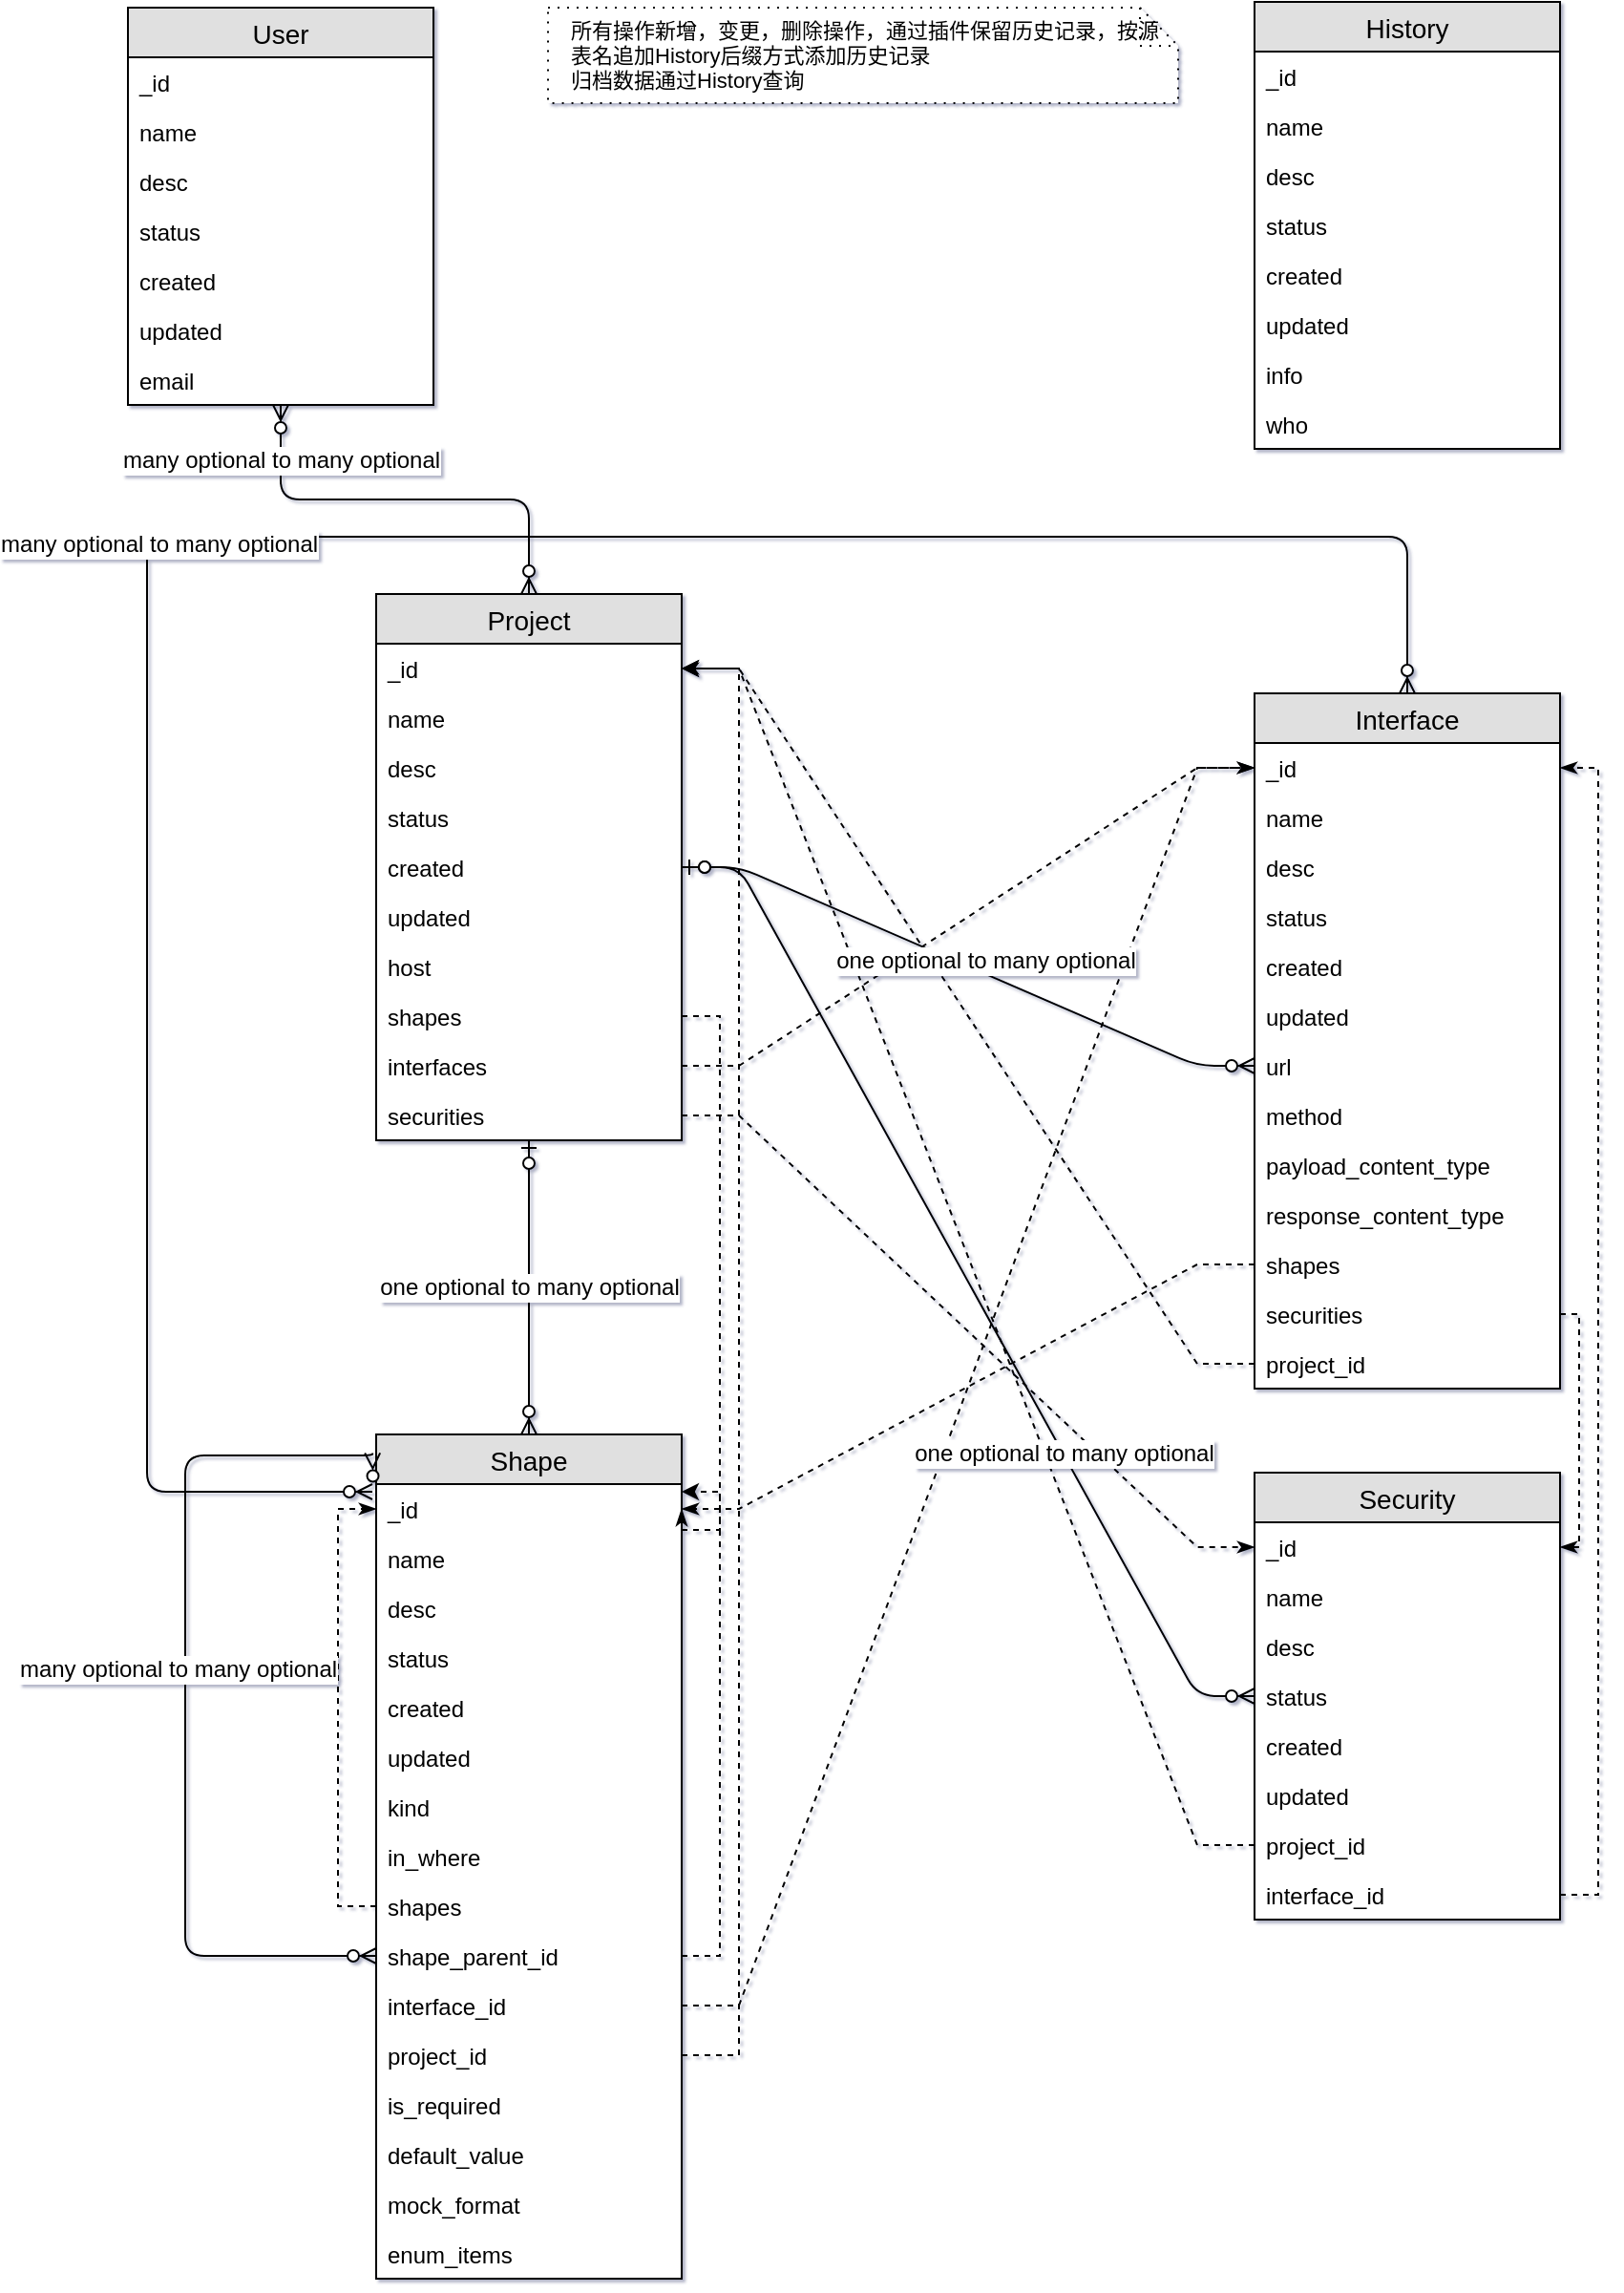 <mxfile version="12.1.2" type="github" pages="1">
  <diagram id="xwn4igHJJTcLy6LHrwpA" name="第 1 页">
    <mxGraphModel dx="1999" dy="682" grid="1" gridSize="10" guides="1" tooltips="1" connect="1" arrows="1" fold="1" page="1" pageScale="1" pageWidth="827" pageHeight="1169" background="none" math="0" shadow="1">
      <root>
        <mxCell id="0"/>
        <mxCell id="1" parent="0"/>
        <mxCell id="aHNtrxaZ0qjEewPJSjyl-181" style="edgeStyle=entityRelationEdgeStyle;rounded=0;orthogonalLoop=1;jettySize=auto;html=1;endArrow=classicThin;endFill=1;dashed=1;" parent="1" source="aHNtrxaZ0qjEewPJSjyl-150" target="aHNtrxaZ0qjEewPJSjyl-75" edge="1">
          <mxGeometry relative="1" as="geometry"/>
        </mxCell>
        <mxCell id="aHNtrxaZ0qjEewPJSjyl-1" value="History" style="swimlane;fontStyle=0;childLayout=stackLayout;horizontal=1;startSize=26;fillColor=#e0e0e0;horizontalStack=0;resizeParent=1;resizeParentMax=0;resizeLast=0;collapsible=1;marginBottom=0;swimlaneFillColor=#ffffff;align=center;fontSize=14;" parent="1" vertex="1">
          <mxGeometry x="590" y="120" width="160" height="234" as="geometry"/>
        </mxCell>
        <mxCell id="aHNtrxaZ0qjEewPJSjyl-2" value="_id" style="text;strokeColor=none;fillColor=none;spacingLeft=4;spacingRight=4;overflow=hidden;rotatable=0;points=[[0,0.5],[1,0.5]];portConstraint=eastwest;fontSize=12;" parent="aHNtrxaZ0qjEewPJSjyl-1" vertex="1">
          <mxGeometry y="26" width="160" height="26" as="geometry"/>
        </mxCell>
        <mxCell id="aHNtrxaZ0qjEewPJSjyl-72" value="name" style="text;strokeColor=none;fillColor=none;spacingLeft=4;spacingRight=4;overflow=hidden;rotatable=0;points=[[0,0.5],[1,0.5]];portConstraint=eastwest;fontSize=12;" parent="aHNtrxaZ0qjEewPJSjyl-1" vertex="1">
          <mxGeometry y="52" width="160" height="26" as="geometry"/>
        </mxCell>
        <mxCell id="aHNtrxaZ0qjEewPJSjyl-5" value="desc" style="text;strokeColor=none;fillColor=none;spacingLeft=4;spacingRight=4;overflow=hidden;rotatable=0;points=[[0,0.5],[1,0.5]];portConstraint=eastwest;fontSize=12;" parent="aHNtrxaZ0qjEewPJSjyl-1" vertex="1">
          <mxGeometry y="78" width="160" height="26" as="geometry"/>
        </mxCell>
        <mxCell id="aHNtrxaZ0qjEewPJSjyl-3" value="status" style="text;strokeColor=none;fillColor=none;spacingLeft=4;spacingRight=4;overflow=hidden;rotatable=0;points=[[0,0.5],[1,0.5]];portConstraint=eastwest;fontSize=12;" parent="aHNtrxaZ0qjEewPJSjyl-1" vertex="1">
          <mxGeometry y="104" width="160" height="26" as="geometry"/>
        </mxCell>
        <mxCell id="aHNtrxaZ0qjEewPJSjyl-12" value="created" style="text;strokeColor=none;fillColor=none;spacingLeft=4;spacingRight=4;overflow=hidden;rotatable=0;points=[[0,0.5],[1,0.5]];portConstraint=eastwest;fontSize=12;" parent="aHNtrxaZ0qjEewPJSjyl-1" vertex="1">
          <mxGeometry y="130" width="160" height="26" as="geometry"/>
        </mxCell>
        <mxCell id="aHNtrxaZ0qjEewPJSjyl-14" value="updated" style="text;strokeColor=none;fillColor=none;spacingLeft=4;spacingRight=4;overflow=hidden;rotatable=0;points=[[0,0.5],[1,0.5]];portConstraint=eastwest;fontSize=12;" parent="aHNtrxaZ0qjEewPJSjyl-1" vertex="1">
          <mxGeometry y="156" width="160" height="26" as="geometry"/>
        </mxCell>
        <mxCell id="aHNtrxaZ0qjEewPJSjyl-15" value="info" style="text;strokeColor=none;fillColor=none;spacingLeft=4;spacingRight=4;overflow=hidden;rotatable=0;points=[[0,0.5],[1,0.5]];portConstraint=eastwest;fontSize=12;" parent="aHNtrxaZ0qjEewPJSjyl-1" vertex="1">
          <mxGeometry y="182" width="160" height="26" as="geometry"/>
        </mxCell>
        <mxCell id="aHNtrxaZ0qjEewPJSjyl-16" value="who" style="text;strokeColor=none;fillColor=none;spacingLeft=4;spacingRight=4;overflow=hidden;rotatable=0;points=[[0,0.5],[1,0.5]];portConstraint=eastwest;fontSize=12;" parent="aHNtrxaZ0qjEewPJSjyl-1" vertex="1">
          <mxGeometry y="208" width="160" height="26" as="geometry"/>
        </mxCell>
        <mxCell id="aHNtrxaZ0qjEewPJSjyl-18" value="Interface" style="swimlane;fontStyle=0;childLayout=stackLayout;horizontal=1;startSize=26;fillColor=#e0e0e0;horizontalStack=0;resizeParent=1;resizeParentMax=0;resizeLast=0;collapsible=1;marginBottom=0;swimlaneFillColor=#ffffff;align=center;fontSize=14;" parent="1" vertex="1">
          <mxGeometry x="590" y="482" width="160" height="364" as="geometry"/>
        </mxCell>
        <mxCell id="aHNtrxaZ0qjEewPJSjyl-74" value="_id" style="text;strokeColor=none;fillColor=none;spacingLeft=4;spacingRight=4;overflow=hidden;rotatable=0;points=[[0,0.5],[1,0.5]];portConstraint=eastwest;fontSize=12;" parent="aHNtrxaZ0qjEewPJSjyl-18" vertex="1">
          <mxGeometry y="26" width="160" height="26" as="geometry"/>
        </mxCell>
        <mxCell id="aHNtrxaZ0qjEewPJSjyl-19" value="name" style="text;strokeColor=none;fillColor=none;spacingLeft=4;spacingRight=4;overflow=hidden;rotatable=0;points=[[0,0.5],[1,0.5]];portConstraint=eastwest;fontSize=12;" parent="aHNtrxaZ0qjEewPJSjyl-18" vertex="1">
          <mxGeometry y="52" width="160" height="26" as="geometry"/>
        </mxCell>
        <mxCell id="aHNtrxaZ0qjEewPJSjyl-20" value="desc" style="text;strokeColor=none;fillColor=none;spacingLeft=4;spacingRight=4;overflow=hidden;rotatable=0;points=[[0,0.5],[1,0.5]];portConstraint=eastwest;fontSize=12;" parent="aHNtrxaZ0qjEewPJSjyl-18" vertex="1">
          <mxGeometry y="78" width="160" height="26" as="geometry"/>
        </mxCell>
        <mxCell id="aHNtrxaZ0qjEewPJSjyl-21" value="status" style="text;strokeColor=none;fillColor=none;spacingLeft=4;spacingRight=4;overflow=hidden;rotatable=0;points=[[0,0.5],[1,0.5]];portConstraint=eastwest;fontSize=12;" parent="aHNtrxaZ0qjEewPJSjyl-18" vertex="1">
          <mxGeometry y="104" width="160" height="26" as="geometry"/>
        </mxCell>
        <mxCell id="aHNtrxaZ0qjEewPJSjyl-23" value="created" style="text;strokeColor=none;fillColor=none;spacingLeft=4;spacingRight=4;overflow=hidden;rotatable=0;points=[[0,0.5],[1,0.5]];portConstraint=eastwest;fontSize=12;" parent="aHNtrxaZ0qjEewPJSjyl-18" vertex="1">
          <mxGeometry y="130" width="160" height="26" as="geometry"/>
        </mxCell>
        <mxCell id="aHNtrxaZ0qjEewPJSjyl-25" value="updated" style="text;strokeColor=none;fillColor=none;spacingLeft=4;spacingRight=4;overflow=hidden;rotatable=0;points=[[0,0.5],[1,0.5]];portConstraint=eastwest;fontSize=12;" parent="aHNtrxaZ0qjEewPJSjyl-18" vertex="1">
          <mxGeometry y="156" width="160" height="26" as="geometry"/>
        </mxCell>
        <mxCell id="aHNtrxaZ0qjEewPJSjyl-136" value="url" style="text;strokeColor=none;fillColor=none;spacingLeft=4;spacingRight=4;overflow=hidden;rotatable=0;points=[[0,0.5],[1,0.5]];portConstraint=eastwest;fontSize=12;" parent="aHNtrxaZ0qjEewPJSjyl-18" vertex="1">
          <mxGeometry y="182" width="160" height="26" as="geometry"/>
        </mxCell>
        <mxCell id="guBHrrhvnpF53NthXcfK-2" value="method" style="text;strokeColor=none;fillColor=none;spacingLeft=4;spacingRight=4;overflow=hidden;rotatable=0;points=[[0,0.5],[1,0.5]];portConstraint=eastwest;fontSize=12;" vertex="1" parent="aHNtrxaZ0qjEewPJSjyl-18">
          <mxGeometry y="208" width="160" height="26" as="geometry"/>
        </mxCell>
        <mxCell id="guBHrrhvnpF53NthXcfK-1" value="payload_content_type" style="text;strokeColor=none;fillColor=none;spacingLeft=4;spacingRight=4;overflow=hidden;rotatable=0;points=[[0,0.5],[1,0.5]];portConstraint=eastwest;fontSize=12;" vertex="1" parent="aHNtrxaZ0qjEewPJSjyl-18">
          <mxGeometry y="234" width="160" height="26" as="geometry"/>
        </mxCell>
        <mxCell id="aHNtrxaZ0qjEewPJSjyl-137" value="response_content_type" style="text;strokeColor=none;fillColor=none;spacingLeft=4;spacingRight=4;overflow=hidden;rotatable=0;points=[[0,0.5],[1,0.5]];portConstraint=eastwest;fontSize=12;" parent="aHNtrxaZ0qjEewPJSjyl-18" vertex="1">
          <mxGeometry y="260" width="160" height="26" as="geometry"/>
        </mxCell>
        <mxCell id="aHNtrxaZ0qjEewPJSjyl-150" value="shapes" style="text;strokeColor=none;fillColor=none;spacingLeft=4;spacingRight=4;overflow=hidden;rotatable=0;points=[[0,0.5],[1,0.5]];portConstraint=eastwest;fontSize=12;" parent="aHNtrxaZ0qjEewPJSjyl-18" vertex="1">
          <mxGeometry y="286" width="160" height="26" as="geometry"/>
        </mxCell>
        <mxCell id="aHNtrxaZ0qjEewPJSjyl-26" value="securities" style="text;strokeColor=none;fillColor=none;spacingLeft=4;spacingRight=4;overflow=hidden;rotatable=0;points=[[0,0.5],[1,0.5]];portConstraint=eastwest;fontSize=12;" parent="aHNtrxaZ0qjEewPJSjyl-18" vertex="1">
          <mxGeometry y="312" width="160" height="26" as="geometry"/>
        </mxCell>
        <mxCell id="aHNtrxaZ0qjEewPJSjyl-139" value="project_id" style="text;strokeColor=none;fillColor=none;spacingLeft=4;spacingRight=4;overflow=hidden;rotatable=0;points=[[0,0.5],[1,0.5]];portConstraint=eastwest;fontSize=12;" parent="aHNtrxaZ0qjEewPJSjyl-18" vertex="1">
          <mxGeometry y="338" width="160" height="26" as="geometry"/>
        </mxCell>
        <mxCell id="aHNtrxaZ0qjEewPJSjyl-29" value="Shape" style="swimlane;fontStyle=0;childLayout=stackLayout;horizontal=1;startSize=26;fillColor=#e0e0e0;horizontalStack=0;resizeParent=1;resizeParentMax=0;resizeLast=0;collapsible=1;marginBottom=0;swimlaneFillColor=#ffffff;align=center;fontSize=14;" parent="1" vertex="1">
          <mxGeometry x="130" y="870" width="160" height="442" as="geometry"/>
        </mxCell>
        <mxCell id="aHNtrxaZ0qjEewPJSjyl-75" value="_id" style="text;strokeColor=none;fillColor=none;spacingLeft=4;spacingRight=4;overflow=hidden;rotatable=0;points=[[0,0.5],[1,0.5]];portConstraint=eastwest;fontSize=12;" parent="aHNtrxaZ0qjEewPJSjyl-29" vertex="1">
          <mxGeometry y="26" width="160" height="26" as="geometry"/>
        </mxCell>
        <mxCell id="aHNtrxaZ0qjEewPJSjyl-30" value="name" style="text;strokeColor=none;fillColor=none;spacingLeft=4;spacingRight=4;overflow=hidden;rotatable=0;points=[[0,0.5],[1,0.5]];portConstraint=eastwest;fontSize=12;" parent="aHNtrxaZ0qjEewPJSjyl-29" vertex="1">
          <mxGeometry y="52" width="160" height="26" as="geometry"/>
        </mxCell>
        <mxCell id="aHNtrxaZ0qjEewPJSjyl-31" value="desc" style="text;strokeColor=none;fillColor=none;spacingLeft=4;spacingRight=4;overflow=hidden;rotatable=0;points=[[0,0.5],[1,0.5]];portConstraint=eastwest;fontSize=12;" parent="aHNtrxaZ0qjEewPJSjyl-29" vertex="1">
          <mxGeometry y="78" width="160" height="26" as="geometry"/>
        </mxCell>
        <mxCell id="aHNtrxaZ0qjEewPJSjyl-32" value="status" style="text;strokeColor=none;fillColor=none;spacingLeft=4;spacingRight=4;overflow=hidden;rotatable=0;points=[[0,0.5],[1,0.5]];portConstraint=eastwest;fontSize=12;" parent="aHNtrxaZ0qjEewPJSjyl-29" vertex="1">
          <mxGeometry y="104" width="160" height="26" as="geometry"/>
        </mxCell>
        <mxCell id="aHNtrxaZ0qjEewPJSjyl-111" value="created" style="text;strokeColor=none;fillColor=none;spacingLeft=4;spacingRight=4;overflow=hidden;rotatable=0;points=[[0,0.5],[1,0.5]];portConstraint=eastwest;fontSize=12;" parent="aHNtrxaZ0qjEewPJSjyl-29" vertex="1">
          <mxGeometry y="130" width="160" height="26" as="geometry"/>
        </mxCell>
        <mxCell id="aHNtrxaZ0qjEewPJSjyl-36" value="updated" style="text;strokeColor=none;fillColor=none;spacingLeft=4;spacingRight=4;overflow=hidden;rotatable=0;points=[[0,0.5],[1,0.5]];portConstraint=eastwest;fontSize=12;" parent="aHNtrxaZ0qjEewPJSjyl-29" vertex="1">
          <mxGeometry y="156" width="160" height="26" as="geometry"/>
        </mxCell>
        <mxCell id="aHNtrxaZ0qjEewPJSjyl-133" value="kind" style="text;strokeColor=none;fillColor=none;spacingLeft=4;spacingRight=4;overflow=hidden;rotatable=0;points=[[0,0.5],[1,0.5]];portConstraint=eastwest;fontSize=12;" parent="aHNtrxaZ0qjEewPJSjyl-29" vertex="1">
          <mxGeometry y="182" width="160" height="26" as="geometry"/>
        </mxCell>
        <mxCell id="aHNtrxaZ0qjEewPJSjyl-155" value="in_where" style="text;strokeColor=none;fillColor=none;spacingLeft=4;spacingRight=4;overflow=hidden;rotatable=0;points=[[0,0.5],[1,0.5]];portConstraint=eastwest;fontSize=12;" parent="aHNtrxaZ0qjEewPJSjyl-29" vertex="1">
          <mxGeometry y="208" width="160" height="26" as="geometry"/>
        </mxCell>
        <mxCell id="aHNtrxaZ0qjEewPJSjyl-175" style="rounded=0;orthogonalLoop=1;jettySize=auto;html=1;exitX=0;exitY=0.5;exitDx=0;exitDy=0;entryX=0;entryY=0.5;entryDx=0;entryDy=0;endArrow=classicThin;endFill=1;edgeStyle=orthogonalEdgeStyle;dashed=1;" parent="aHNtrxaZ0qjEewPJSjyl-29" source="aHNtrxaZ0qjEewPJSjyl-110" target="aHNtrxaZ0qjEewPJSjyl-75" edge="1">
          <mxGeometry relative="1" as="geometry"/>
        </mxCell>
        <mxCell id="aHNtrxaZ0qjEewPJSjyl-110" value="shapes" style="text;strokeColor=none;fillColor=none;spacingLeft=4;spacingRight=4;overflow=hidden;rotatable=0;points=[[0,0.5],[1,0.5]];portConstraint=eastwest;fontSize=12;" parent="aHNtrxaZ0qjEewPJSjyl-29" vertex="1">
          <mxGeometry y="234" width="160" height="26" as="geometry"/>
        </mxCell>
        <mxCell id="guBHrrhvnpF53NthXcfK-6" style="edgeStyle=orthogonalEdgeStyle;rounded=0;orthogonalLoop=1;jettySize=auto;html=1;exitX=1;exitY=0.5;exitDx=0;exitDy=0;entryX=1;entryY=0.154;entryDx=0;entryDy=0;entryPerimeter=0;dashed=1;" edge="1" parent="aHNtrxaZ0qjEewPJSjyl-29" source="guBHrrhvnpF53NthXcfK-5" target="aHNtrxaZ0qjEewPJSjyl-75">
          <mxGeometry relative="1" as="geometry"/>
        </mxCell>
        <mxCell id="guBHrrhvnpF53NthXcfK-5" value="shape_parent_id" style="text;strokeColor=none;fillColor=none;spacingLeft=4;spacingRight=4;overflow=hidden;rotatable=0;points=[[0,0.5],[1,0.5]];portConstraint=eastwest;fontSize=12;" vertex="1" parent="aHNtrxaZ0qjEewPJSjyl-29">
          <mxGeometry y="260" width="160" height="26" as="geometry"/>
        </mxCell>
        <mxCell id="aHNtrxaZ0qjEewPJSjyl-161" value="interface_id" style="text;strokeColor=none;fillColor=none;spacingLeft=4;spacingRight=4;overflow=hidden;rotatable=0;points=[[0,0.5],[1,0.5]];portConstraint=eastwest;fontSize=12;" parent="aHNtrxaZ0qjEewPJSjyl-29" vertex="1">
          <mxGeometry y="286" width="160" height="26" as="geometry"/>
        </mxCell>
        <mxCell id="aHNtrxaZ0qjEewPJSjyl-177" value="" style="fontSize=12;html=1;endArrow=ERzeroToMany;endFill=1;startArrow=ERzeroToMany;entryX=-0.012;entryY=0.022;entryDx=0;entryDy=0;entryPerimeter=0;exitX=0;exitY=0.5;exitDx=0;exitDy=0;edgeStyle=orthogonalEdgeStyle;" parent="aHNtrxaZ0qjEewPJSjyl-29" target="aHNtrxaZ0qjEewPJSjyl-29" edge="1">
          <mxGeometry width="100" height="100" relative="1" as="geometry">
            <mxPoint y="273" as="sourcePoint"/>
            <mxPoint x="20" y="247" as="targetPoint"/>
            <Array as="points">
              <mxPoint x="-100" y="273"/>
              <mxPoint x="-100" y="11"/>
            </Array>
          </mxGeometry>
        </mxCell>
        <mxCell id="aHNtrxaZ0qjEewPJSjyl-178" value="many&amp;nbsp;optional to many optional" style="text;html=1;resizable=0;points=[];align=center;verticalAlign=middle;labelBackgroundColor=#ffffff;" parent="aHNtrxaZ0qjEewPJSjyl-177" vertex="1" connectable="0">
          <mxGeometry x="0.083" y="4" relative="1" as="geometry">
            <mxPoint as="offset"/>
          </mxGeometry>
        </mxCell>
        <mxCell id="aHNtrxaZ0qjEewPJSjyl-37" value="project_id" style="text;strokeColor=none;fillColor=none;spacingLeft=4;spacingRight=4;overflow=hidden;rotatable=0;points=[[0,0.5],[1,0.5]];portConstraint=eastwest;fontSize=12;" parent="aHNtrxaZ0qjEewPJSjyl-29" vertex="1">
          <mxGeometry y="312" width="160" height="26" as="geometry"/>
        </mxCell>
        <mxCell id="aHNtrxaZ0qjEewPJSjyl-34" value="is_required" style="text;strokeColor=none;fillColor=none;spacingLeft=4;spacingRight=4;overflow=hidden;rotatable=0;points=[[0,0.5],[1,0.5]];portConstraint=eastwest;fontSize=12;" parent="aHNtrxaZ0qjEewPJSjyl-29" vertex="1">
          <mxGeometry y="338" width="160" height="26" as="geometry"/>
        </mxCell>
        <mxCell id="aHNtrxaZ0qjEewPJSjyl-112" value="default_value" style="text;strokeColor=none;fillColor=none;spacingLeft=4;spacingRight=4;overflow=hidden;rotatable=0;points=[[0,0.5],[1,0.5]];portConstraint=eastwest;fontSize=12;" parent="aHNtrxaZ0qjEewPJSjyl-29" vertex="1">
          <mxGeometry y="364" width="160" height="26" as="geometry"/>
        </mxCell>
        <mxCell id="aHNtrxaZ0qjEewPJSjyl-114" value="mock_format" style="text;strokeColor=none;fillColor=none;spacingLeft=4;spacingRight=4;overflow=hidden;rotatable=0;points=[[0,0.5],[1,0.5]];portConstraint=eastwest;fontSize=12;" parent="aHNtrxaZ0qjEewPJSjyl-29" vertex="1">
          <mxGeometry y="390" width="160" height="26" as="geometry"/>
        </mxCell>
        <mxCell id="aHNtrxaZ0qjEewPJSjyl-113" value="enum_items" style="text;strokeColor=none;fillColor=none;spacingLeft=4;spacingRight=4;overflow=hidden;rotatable=0;points=[[0,0.5],[1,0.5]];portConstraint=eastwest;fontSize=12;" parent="aHNtrxaZ0qjEewPJSjyl-29" vertex="1">
          <mxGeometry y="416" width="160" height="26" as="geometry"/>
        </mxCell>
        <mxCell id="aHNtrxaZ0qjEewPJSjyl-41" value="Project" style="swimlane;fontStyle=0;childLayout=stackLayout;horizontal=1;startSize=26;fillColor=#e0e0e0;horizontalStack=0;resizeParent=1;resizeParentMax=0;resizeLast=0;collapsible=1;marginBottom=0;swimlaneFillColor=#ffffff;align=center;fontSize=14;" parent="1" vertex="1">
          <mxGeometry x="130" y="430" width="160" height="286" as="geometry"/>
        </mxCell>
        <mxCell id="aHNtrxaZ0qjEewPJSjyl-76" value="_id" style="text;strokeColor=none;fillColor=none;spacingLeft=4;spacingRight=4;overflow=hidden;rotatable=0;points=[[0,0.5],[1,0.5]];portConstraint=eastwest;fontSize=12;" parent="aHNtrxaZ0qjEewPJSjyl-41" vertex="1">
          <mxGeometry y="26" width="160" height="26" as="geometry"/>
        </mxCell>
        <mxCell id="aHNtrxaZ0qjEewPJSjyl-42" value="name" style="text;strokeColor=none;fillColor=none;spacingLeft=4;spacingRight=4;overflow=hidden;rotatable=0;points=[[0,0.5],[1,0.5]];portConstraint=eastwest;fontSize=12;" parent="aHNtrxaZ0qjEewPJSjyl-41" vertex="1">
          <mxGeometry y="52" width="160" height="26" as="geometry"/>
        </mxCell>
        <mxCell id="aHNtrxaZ0qjEewPJSjyl-43" value="desc" style="text;strokeColor=none;fillColor=none;spacingLeft=4;spacingRight=4;overflow=hidden;rotatable=0;points=[[0,0.5],[1,0.5]];portConstraint=eastwest;fontSize=12;" parent="aHNtrxaZ0qjEewPJSjyl-41" vertex="1">
          <mxGeometry y="78" width="160" height="26" as="geometry"/>
        </mxCell>
        <mxCell id="aHNtrxaZ0qjEewPJSjyl-44" value="status" style="text;strokeColor=none;fillColor=none;spacingLeft=4;spacingRight=4;overflow=hidden;rotatable=0;points=[[0,0.5],[1,0.5]];portConstraint=eastwest;fontSize=12;" parent="aHNtrxaZ0qjEewPJSjyl-41" vertex="1">
          <mxGeometry y="104" width="160" height="26" as="geometry"/>
        </mxCell>
        <mxCell id="aHNtrxaZ0qjEewPJSjyl-46" value="created" style="text;strokeColor=none;fillColor=none;spacingLeft=4;spacingRight=4;overflow=hidden;rotatable=0;points=[[0,0.5],[1,0.5]];portConstraint=eastwest;fontSize=12;" parent="aHNtrxaZ0qjEewPJSjyl-41" vertex="1">
          <mxGeometry y="130" width="160" height="26" as="geometry"/>
        </mxCell>
        <mxCell id="aHNtrxaZ0qjEewPJSjyl-48" value="updated" style="text;strokeColor=none;fillColor=none;spacingLeft=4;spacingRight=4;overflow=hidden;rotatable=0;points=[[0,0.5],[1,0.5]];portConstraint=eastwest;fontSize=12;" parent="aHNtrxaZ0qjEewPJSjyl-41" vertex="1">
          <mxGeometry y="156" width="160" height="26" as="geometry"/>
        </mxCell>
        <mxCell id="aHNtrxaZ0qjEewPJSjyl-49" value="host" style="text;strokeColor=none;fillColor=none;spacingLeft=4;spacingRight=4;overflow=hidden;rotatable=0;points=[[0,0.5],[1,0.5]];portConstraint=eastwest;fontSize=12;" parent="aHNtrxaZ0qjEewPJSjyl-41" vertex="1">
          <mxGeometry y="182" width="160" height="26" as="geometry"/>
        </mxCell>
        <mxCell id="aHNtrxaZ0qjEewPJSjyl-143" value="shapes" style="text;strokeColor=none;fillColor=none;spacingLeft=4;spacingRight=4;overflow=hidden;rotatable=0;points=[[0,0.5],[1,0.5]];portConstraint=eastwest;fontSize=12;" parent="aHNtrxaZ0qjEewPJSjyl-41" vertex="1">
          <mxGeometry y="208" width="160" height="26" as="geometry"/>
        </mxCell>
        <mxCell id="aHNtrxaZ0qjEewPJSjyl-146" value="interfaces" style="text;strokeColor=none;fillColor=none;spacingLeft=4;spacingRight=4;overflow=hidden;rotatable=0;points=[[0,0.5],[1,0.5]];portConstraint=eastwest;fontSize=12;" parent="aHNtrxaZ0qjEewPJSjyl-41" vertex="1">
          <mxGeometry y="234" width="160" height="26" as="geometry"/>
        </mxCell>
        <mxCell id="aHNtrxaZ0qjEewPJSjyl-148" value="securities" style="text;strokeColor=none;fillColor=none;spacingLeft=4;spacingRight=4;overflow=hidden;rotatable=0;points=[[0,0.5],[1,0.5]];portConstraint=eastwest;fontSize=12;" parent="aHNtrxaZ0qjEewPJSjyl-41" vertex="1">
          <mxGeometry y="260" width="160" height="26" as="geometry"/>
        </mxCell>
        <mxCell id="aHNtrxaZ0qjEewPJSjyl-51" value="Security" style="swimlane;fontStyle=0;childLayout=stackLayout;horizontal=1;startSize=26;fillColor=#e0e0e0;horizontalStack=0;resizeParent=1;resizeParentMax=0;resizeLast=0;collapsible=1;marginBottom=0;swimlaneFillColor=#ffffff;align=center;fontSize=14;" parent="1" vertex="1">
          <mxGeometry x="590" y="890" width="160" height="234" as="geometry"/>
        </mxCell>
        <mxCell id="aHNtrxaZ0qjEewPJSjyl-77" value="_id" style="text;strokeColor=none;fillColor=none;spacingLeft=4;spacingRight=4;overflow=hidden;rotatable=0;points=[[0,0.5],[1,0.5]];portConstraint=eastwest;fontSize=12;" parent="aHNtrxaZ0qjEewPJSjyl-51" vertex="1">
          <mxGeometry y="26" width="160" height="26" as="geometry"/>
        </mxCell>
        <mxCell id="aHNtrxaZ0qjEewPJSjyl-52" value="name" style="text;strokeColor=none;fillColor=none;spacingLeft=4;spacingRight=4;overflow=hidden;rotatable=0;points=[[0,0.5],[1,0.5]];portConstraint=eastwest;fontSize=12;" parent="aHNtrxaZ0qjEewPJSjyl-51" vertex="1">
          <mxGeometry y="52" width="160" height="26" as="geometry"/>
        </mxCell>
        <mxCell id="aHNtrxaZ0qjEewPJSjyl-53" value="desc" style="text;strokeColor=none;fillColor=none;spacingLeft=4;spacingRight=4;overflow=hidden;rotatable=0;points=[[0,0.5],[1,0.5]];portConstraint=eastwest;fontSize=12;" parent="aHNtrxaZ0qjEewPJSjyl-51" vertex="1">
          <mxGeometry y="78" width="160" height="26" as="geometry"/>
        </mxCell>
        <mxCell id="aHNtrxaZ0qjEewPJSjyl-54" value="status" style="text;strokeColor=none;fillColor=none;spacingLeft=4;spacingRight=4;overflow=hidden;rotatable=0;points=[[0,0.5],[1,0.5]];portConstraint=eastwest;fontSize=12;" parent="aHNtrxaZ0qjEewPJSjyl-51" vertex="1">
          <mxGeometry y="104" width="160" height="26" as="geometry"/>
        </mxCell>
        <mxCell id="aHNtrxaZ0qjEewPJSjyl-56" value="created" style="text;strokeColor=none;fillColor=none;spacingLeft=4;spacingRight=4;overflow=hidden;rotatable=0;points=[[0,0.5],[1,0.5]];portConstraint=eastwest;fontSize=12;" parent="aHNtrxaZ0qjEewPJSjyl-51" vertex="1">
          <mxGeometry y="130" width="160" height="26" as="geometry"/>
        </mxCell>
        <mxCell id="aHNtrxaZ0qjEewPJSjyl-58" value="updated" style="text;strokeColor=none;fillColor=none;spacingLeft=4;spacingRight=4;overflow=hidden;rotatable=0;points=[[0,0.5],[1,0.5]];portConstraint=eastwest;fontSize=12;" parent="aHNtrxaZ0qjEewPJSjyl-51" vertex="1">
          <mxGeometry y="156" width="160" height="26" as="geometry"/>
        </mxCell>
        <mxCell id="aHNtrxaZ0qjEewPJSjyl-89" value="project_id" style="text;strokeColor=none;fillColor=none;spacingLeft=4;spacingRight=4;overflow=hidden;rotatable=0;points=[[0,0.5],[1,0.5]];portConstraint=eastwest;fontSize=12;" parent="aHNtrxaZ0qjEewPJSjyl-51" vertex="1">
          <mxGeometry y="182" width="160" height="26" as="geometry"/>
        </mxCell>
        <mxCell id="aHNtrxaZ0qjEewPJSjyl-182" value="interface_id" style="text;strokeColor=none;fillColor=none;spacingLeft=4;spacingRight=4;overflow=hidden;rotatable=0;points=[[0,0.5],[1,0.5]];portConstraint=eastwest;fontSize=12;" parent="aHNtrxaZ0qjEewPJSjyl-51" vertex="1">
          <mxGeometry y="208" width="160" height="26" as="geometry"/>
        </mxCell>
        <mxCell id="aHNtrxaZ0qjEewPJSjyl-61" value="User" style="swimlane;fontStyle=0;childLayout=stackLayout;horizontal=1;startSize=26;fillColor=#e0e0e0;horizontalStack=0;resizeParent=1;resizeParentMax=0;resizeLast=0;collapsible=1;marginBottom=0;swimlaneFillColor=#ffffff;align=center;fontSize=14;" parent="1" vertex="1">
          <mxGeometry y="123" width="160" height="208" as="geometry"/>
        </mxCell>
        <mxCell id="aHNtrxaZ0qjEewPJSjyl-78" value="_id" style="text;strokeColor=none;fillColor=none;spacingLeft=4;spacingRight=4;overflow=hidden;rotatable=0;points=[[0,0.5],[1,0.5]];portConstraint=eastwest;fontSize=12;" parent="aHNtrxaZ0qjEewPJSjyl-61" vertex="1">
          <mxGeometry y="26" width="160" height="26" as="geometry"/>
        </mxCell>
        <mxCell id="aHNtrxaZ0qjEewPJSjyl-62" value="name" style="text;strokeColor=none;fillColor=none;spacingLeft=4;spacingRight=4;overflow=hidden;rotatable=0;points=[[0,0.5],[1,0.5]];portConstraint=eastwest;fontSize=12;" parent="aHNtrxaZ0qjEewPJSjyl-61" vertex="1">
          <mxGeometry y="52" width="160" height="26" as="geometry"/>
        </mxCell>
        <mxCell id="aHNtrxaZ0qjEewPJSjyl-63" value="desc" style="text;strokeColor=none;fillColor=none;spacingLeft=4;spacingRight=4;overflow=hidden;rotatable=0;points=[[0,0.5],[1,0.5]];portConstraint=eastwest;fontSize=12;" parent="aHNtrxaZ0qjEewPJSjyl-61" vertex="1">
          <mxGeometry y="78" width="160" height="26" as="geometry"/>
        </mxCell>
        <mxCell id="aHNtrxaZ0qjEewPJSjyl-64" value="status" style="text;strokeColor=none;fillColor=none;spacingLeft=4;spacingRight=4;overflow=hidden;rotatable=0;points=[[0,0.5],[1,0.5]];portConstraint=eastwest;fontSize=12;" parent="aHNtrxaZ0qjEewPJSjyl-61" vertex="1">
          <mxGeometry y="104" width="160" height="26" as="geometry"/>
        </mxCell>
        <mxCell id="aHNtrxaZ0qjEewPJSjyl-66" value="created" style="text;strokeColor=none;fillColor=none;spacingLeft=4;spacingRight=4;overflow=hidden;rotatable=0;points=[[0,0.5],[1,0.5]];portConstraint=eastwest;fontSize=12;" parent="aHNtrxaZ0qjEewPJSjyl-61" vertex="1">
          <mxGeometry y="130" width="160" height="26" as="geometry"/>
        </mxCell>
        <mxCell id="aHNtrxaZ0qjEewPJSjyl-68" value="updated" style="text;strokeColor=none;fillColor=none;spacingLeft=4;spacingRight=4;overflow=hidden;rotatable=0;points=[[0,0.5],[1,0.5]];portConstraint=eastwest;fontSize=12;" parent="aHNtrxaZ0qjEewPJSjyl-61" vertex="1">
          <mxGeometry y="156" width="160" height="26" as="geometry"/>
        </mxCell>
        <mxCell id="aHNtrxaZ0qjEewPJSjyl-69" value="email" style="text;strokeColor=none;fillColor=none;spacingLeft=4;spacingRight=4;overflow=hidden;rotatable=0;points=[[0,0.5],[1,0.5]];portConstraint=eastwest;fontSize=12;" parent="aHNtrxaZ0qjEewPJSjyl-61" vertex="1">
          <mxGeometry y="182" width="160" height="26" as="geometry"/>
        </mxCell>
        <mxCell id="aHNtrxaZ0qjEewPJSjyl-85" style="rounded=0;orthogonalLoop=1;jettySize=auto;html=1;edgeStyle=entityRelationEdgeStyle;dashed=1;" parent="1" source="aHNtrxaZ0qjEewPJSjyl-139" target="aHNtrxaZ0qjEewPJSjyl-76" edge="1">
          <mxGeometry relative="1" as="geometry">
            <mxPoint x="290" y="469" as="targetPoint"/>
          </mxGeometry>
        </mxCell>
        <mxCell id="aHNtrxaZ0qjEewPJSjyl-87" value="one optional to many optional" style="edgeStyle=orthogonalEdgeStyle;fontSize=12;html=1;endArrow=ERzeroToMany;startArrow=ERzeroToOne;curved=1;" parent="1" source="aHNtrxaZ0qjEewPJSjyl-41" target="aHNtrxaZ0qjEewPJSjyl-29" edge="1">
          <mxGeometry width="100" height="100" relative="1" as="geometry">
            <mxPoint x="180" y="466" as="sourcePoint"/>
            <mxPoint x="330" y="110" as="targetPoint"/>
          </mxGeometry>
        </mxCell>
        <mxCell id="aHNtrxaZ0qjEewPJSjyl-94" value="" style="rounded=0;orthogonalLoop=1;jettySize=auto;html=1;edgeStyle=entityRelationEdgeStyle;elbow=vertical;dashed=1;" parent="1" source="aHNtrxaZ0qjEewPJSjyl-89" target="aHNtrxaZ0qjEewPJSjyl-76" edge="1">
          <mxGeometry x="-0.77" y="63" relative="1" as="geometry">
            <mxPoint as="offset"/>
          </mxGeometry>
        </mxCell>
        <mxCell id="aHNtrxaZ0qjEewPJSjyl-95" value="many optional to many optional" style="fontSize=12;html=1;endArrow=ERzeroToMany;startArrow=ERzeroToMany;endFill=1;entryX=0.5;entryY=0;entryDx=0;entryDy=0;edgeStyle=orthogonalEdgeStyle;" parent="1" source="aHNtrxaZ0qjEewPJSjyl-61" target="aHNtrxaZ0qjEewPJSjyl-41" edge="1">
          <mxGeometry x="-0.747" width="100" height="100" relative="1" as="geometry">
            <mxPoint x="80" y="382" as="sourcePoint"/>
            <mxPoint x="-120" y="600" as="targetPoint"/>
            <mxPoint as="offset"/>
          </mxGeometry>
        </mxCell>
        <mxCell id="aHNtrxaZ0qjEewPJSjyl-108" style="edgeStyle=entityRelationEdgeStyle;rounded=0;orthogonalLoop=1;jettySize=auto;html=1;endArrow=classicThin;endFill=1;dashed=1;" parent="1" source="aHNtrxaZ0qjEewPJSjyl-37" target="aHNtrxaZ0qjEewPJSjyl-76" edge="1">
          <mxGeometry relative="1" as="geometry">
            <mxPoint x="60" y="630" as="targetPoint"/>
          </mxGeometry>
        </mxCell>
        <mxCell id="aHNtrxaZ0qjEewPJSjyl-145" style="edgeStyle=orthogonalEdgeStyle;rounded=0;orthogonalLoop=1;jettySize=auto;html=1;exitX=1;exitY=0.5;exitDx=0;exitDy=0;entryX=1;entryY=0.5;entryDx=0;entryDy=0;endArrow=classicThin;endFill=1;dashed=1;" parent="1" source="aHNtrxaZ0qjEewPJSjyl-143" target="aHNtrxaZ0qjEewPJSjyl-75" edge="1">
          <mxGeometry relative="1" as="geometry">
            <Array as="points">
              <mxPoint x="310" y="651"/>
              <mxPoint x="310" y="920"/>
              <mxPoint x="290" y="920"/>
            </Array>
          </mxGeometry>
        </mxCell>
        <mxCell id="aHNtrxaZ0qjEewPJSjyl-147" style="edgeStyle=entityRelationEdgeStyle;rounded=0;orthogonalLoop=1;jettySize=auto;html=1;exitX=1;exitY=0.5;exitDx=0;exitDy=0;endArrow=classicThin;endFill=1;dashed=1;" parent="1" source="aHNtrxaZ0qjEewPJSjyl-146" target="aHNtrxaZ0qjEewPJSjyl-74" edge="1">
          <mxGeometry relative="1" as="geometry"/>
        </mxCell>
        <mxCell id="aHNtrxaZ0qjEewPJSjyl-149" style="edgeStyle=entityRelationEdgeStyle;rounded=0;orthogonalLoop=1;jettySize=auto;html=1;exitX=1;exitY=0.5;exitDx=0;exitDy=0;entryX=0;entryY=0.5;entryDx=0;entryDy=0;endArrow=classicThin;endFill=1;dashed=1;" parent="1" source="aHNtrxaZ0qjEewPJSjyl-148" target="aHNtrxaZ0qjEewPJSjyl-77" edge="1">
          <mxGeometry relative="1" as="geometry"/>
        </mxCell>
        <mxCell id="aHNtrxaZ0qjEewPJSjyl-160" style="edgeStyle=orthogonalEdgeStyle;rounded=0;orthogonalLoop=1;jettySize=auto;html=1;exitX=1;exitY=0.5;exitDx=0;exitDy=0;endArrow=classicThin;endFill=1;dashed=1;" parent="1" source="aHNtrxaZ0qjEewPJSjyl-26" target="aHNtrxaZ0qjEewPJSjyl-77" edge="1">
          <mxGeometry relative="1" as="geometry">
            <Array as="points">
              <mxPoint x="760" y="807"/>
              <mxPoint x="760" y="929"/>
            </Array>
          </mxGeometry>
        </mxCell>
        <mxCell id="aHNtrxaZ0qjEewPJSjyl-176" style="edgeStyle=entityRelationEdgeStyle;rounded=0;orthogonalLoop=1;jettySize=auto;html=1;exitX=1;exitY=0.5;exitDx=0;exitDy=0;endArrow=classicThin;endFill=1;dashed=1;" parent="1" source="aHNtrxaZ0qjEewPJSjyl-161" target="aHNtrxaZ0qjEewPJSjyl-74" edge="1">
          <mxGeometry relative="1" as="geometry"/>
        </mxCell>
        <mxCell id="aHNtrxaZ0qjEewPJSjyl-92" value="one optional to many optional" style="edgeStyle=entityRelationEdgeStyle;fontSize=12;html=1;endArrow=ERzeroToMany;startArrow=ERzeroToOne;exitX=1;exitY=0.5;exitDx=0;exitDy=0;" parent="1" target="aHNtrxaZ0qjEewPJSjyl-51" edge="1">
          <mxGeometry x="0.37" width="100" height="100" relative="1" as="geometry">
            <mxPoint x="290" y="573" as="sourcePoint"/>
            <mxPoint x="300" y="870" as="targetPoint"/>
            <mxPoint as="offset"/>
          </mxGeometry>
        </mxCell>
        <mxCell id="aHNtrxaZ0qjEewPJSjyl-86" value="one optional to many optional" style="edgeStyle=entityRelationEdgeStyle;fontSize=12;html=1;endArrow=ERzeroToMany;startArrow=ERzeroToOne;entryX=0;entryY=0.5;entryDx=0;entryDy=0;" parent="1" source="aHNtrxaZ0qjEewPJSjyl-41" edge="1" target="aHNtrxaZ0qjEewPJSjyl-136">
          <mxGeometry x="0.045" y="6" width="100" height="100" relative="1" as="geometry">
            <mxPoint x="10" y="490" as="sourcePoint"/>
            <mxPoint x="590" y="729" as="targetPoint"/>
            <mxPoint as="offset"/>
          </mxGeometry>
        </mxCell>
        <mxCell id="aHNtrxaZ0qjEewPJSjyl-179" value="" style="fontSize=12;html=1;endArrow=ERzeroToMany;endFill=1;startArrow=ERzeroToMany;entryX=-0.012;entryY=0.022;entryDx=0;entryDy=0;entryPerimeter=0;edgeStyle=orthogonalEdgeStyle;" parent="1" source="aHNtrxaZ0qjEewPJSjyl-18" edge="1">
          <mxGeometry width="100" height="100" relative="1" as="geometry">
            <mxPoint x="130" y="1162" as="sourcePoint"/>
            <mxPoint x="128" y="900" as="targetPoint"/>
            <Array as="points">
              <mxPoint x="670" y="400"/>
              <mxPoint x="10" y="400"/>
              <mxPoint x="10" y="900"/>
            </Array>
          </mxGeometry>
        </mxCell>
        <mxCell id="aHNtrxaZ0qjEewPJSjyl-180" value="many&amp;nbsp;optional to many optional" style="text;html=1;resizable=0;points=[];align=center;verticalAlign=middle;labelBackgroundColor=#ffffff;" parent="aHNtrxaZ0qjEewPJSjyl-179" vertex="1" connectable="0">
          <mxGeometry x="0.083" y="4" relative="1" as="geometry">
            <mxPoint as="offset"/>
          </mxGeometry>
        </mxCell>
        <mxCell id="aHNtrxaZ0qjEewPJSjyl-183" style="edgeStyle=orthogonalEdgeStyle;rounded=0;orthogonalLoop=1;jettySize=auto;html=1;exitX=1;exitY=0.5;exitDx=0;exitDy=0;entryX=1;entryY=0.5;entryDx=0;entryDy=0;endArrow=classicThin;endFill=1;dashed=1;" parent="1" source="aHNtrxaZ0qjEewPJSjyl-182" target="aHNtrxaZ0qjEewPJSjyl-74" edge="1">
          <mxGeometry relative="1" as="geometry"/>
        </mxCell>
        <mxCell id="aHNtrxaZ0qjEewPJSjyl-184" value="&lt;font style=&quot;font-size: 11px&quot;&gt;所有操作新增，变更，删除操作，通过插件保留历史记录，按源表名追加History后缀方式添加历史记录&lt;br style=&quot;font-size: 11px&quot;&gt;归档数据通过History查询&lt;/font&gt;" style="shape=note;strokeWidth=1;fontSize=9;size=20;whiteSpace=wrap;html=1;dashed=1;align=left;spacingLeft=10;spacingRight=10;labelBorderColor=none;horizontal=1;dashPattern=1 4;" parent="1" vertex="1">
          <mxGeometry x="220" y="123" width="330" height="50" as="geometry"/>
        </mxCell>
      </root>
    </mxGraphModel>
  </diagram>
</mxfile>
